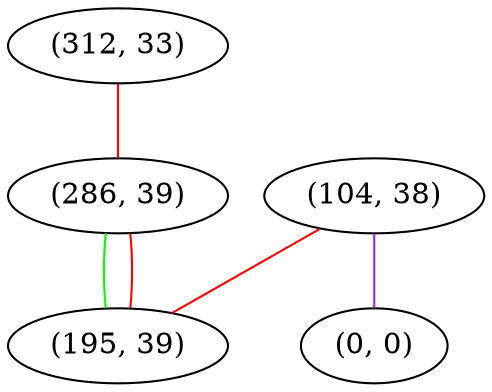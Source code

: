 graph "" {
"(312, 33)";
"(104, 38)";
"(0, 0)";
"(286, 39)";
"(195, 39)";
"(312, 33)" -- "(286, 39)"  [color=red, key=0, weight=1];
"(104, 38)" -- "(195, 39)"  [color=red, key=0, weight=1];
"(104, 38)" -- "(0, 0)"  [color=purple, key=0, weight=4];
"(286, 39)" -- "(195, 39)"  [color=green, key=0, weight=2];
"(286, 39)" -- "(195, 39)"  [color=red, key=1, weight=1];
}
